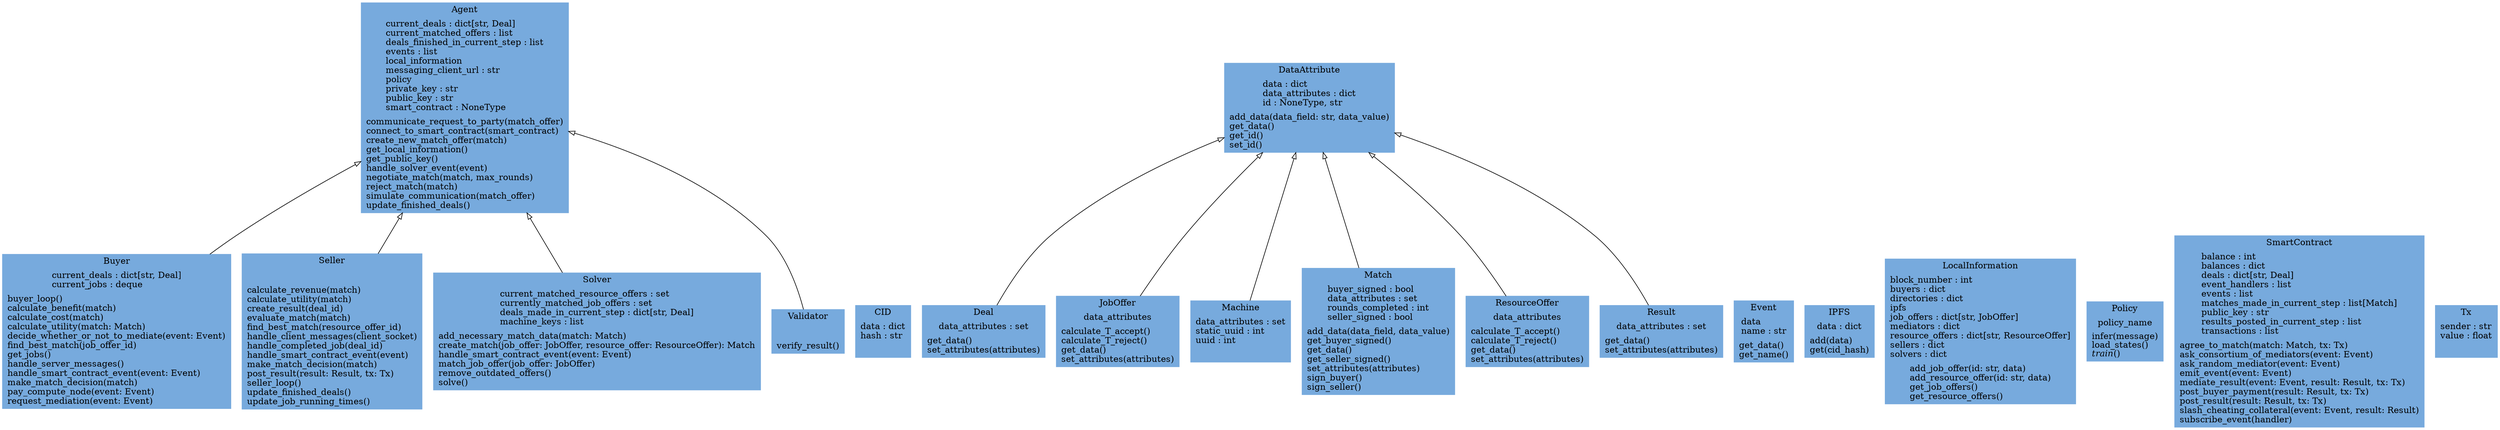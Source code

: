 digraph "classes_coophive" {
rankdir=BT
charset="utf-8"
"coophive.agent.Agent" [color="#77AADD", fontcolor="black", label=<{Agent|current_deals : dict[str, Deal]<br ALIGN="LEFT"/>current_matched_offers : list<br ALIGN="LEFT"/>deals_finished_in_current_step : list<br ALIGN="LEFT"/>events : list<br ALIGN="LEFT"/>local_information<br ALIGN="LEFT"/>messaging_client_url : str<br ALIGN="LEFT"/>policy<br ALIGN="LEFT"/>private_key : str<br ALIGN="LEFT"/>public_key : str<br ALIGN="LEFT"/>smart_contract : NoneType<br ALIGN="LEFT"/>|communicate_request_to_party(match_offer)<br ALIGN="LEFT"/>connect_to_smart_contract(smart_contract)<br ALIGN="LEFT"/>create_new_match_offer(match)<br ALIGN="LEFT"/>get_local_information()<br ALIGN="LEFT"/>get_public_key()<br ALIGN="LEFT"/>handle_solver_event(event)<br ALIGN="LEFT"/>negotiate_match(match, max_rounds)<br ALIGN="LEFT"/>reject_match(match)<br ALIGN="LEFT"/>simulate_communication(match_offer)<br ALIGN="LEFT"/>update_finished_deals()<br ALIGN="LEFT"/>}>, shape="record", style="filled"];
"coophive.buyer.Buyer" [color="#77AADD", fontcolor="black", label=<{Buyer|current_deals : dict[str, Deal]<br ALIGN="LEFT"/>current_jobs : deque<br ALIGN="LEFT"/>|buyer_loop()<br ALIGN="LEFT"/>calculate_benefit(match)<br ALIGN="LEFT"/>calculate_cost(match)<br ALIGN="LEFT"/>calculate_utility(match: Match)<br ALIGN="LEFT"/>decide_whether_or_not_to_mediate(event: Event)<br ALIGN="LEFT"/>find_best_match(job_offer_id)<br ALIGN="LEFT"/>get_jobs()<br ALIGN="LEFT"/>handle_server_messages()<br ALIGN="LEFT"/>handle_smart_contract_event(event: Event)<br ALIGN="LEFT"/>make_match_decision(match)<br ALIGN="LEFT"/>pay_compute_node(event: Event)<br ALIGN="LEFT"/>request_mediation(event: Event)<br ALIGN="LEFT"/>}>, shape="record", style="filled"];
"coophive.agent.CID" [color="#77AADD", fontcolor="black", label=<{CID|data : dict<br ALIGN="LEFT"/>hash : str<br ALIGN="LEFT"/>|}>, shape="record", style="filled"];
"coophive.data_attribute.DataAttribute" [color="#77AADD", fontcolor="black", label=<{DataAttribute|data : dict<br ALIGN="LEFT"/>data_attributes : dict<br ALIGN="LEFT"/>id : NoneType, str<br ALIGN="LEFT"/>|add_data(data_field: str, data_value)<br ALIGN="LEFT"/>get_data()<br ALIGN="LEFT"/>get_id()<br ALIGN="LEFT"/>set_id()<br ALIGN="LEFT"/>}>, shape="record", style="filled"];
"coophive.deal.Deal" [color="#77AADD", fontcolor="black", label=<{Deal|data_attributes : set<br ALIGN="LEFT"/>|get_data()<br ALIGN="LEFT"/>set_attributes(attributes)<br ALIGN="LEFT"/>}>, shape="record", style="filled"];
"coophive.event.Event" [color="#77AADD", fontcolor="black", label=<{Event|data<br ALIGN="LEFT"/>name : str<br ALIGN="LEFT"/>|get_data()<br ALIGN="LEFT"/>get_name()<br ALIGN="LEFT"/>}>, shape="record", style="filled"];
"coophive.agent.IPFS" [color="#77AADD", fontcolor="black", label=<{IPFS|data : dict<br ALIGN="LEFT"/>|add(data)<br ALIGN="LEFT"/>get(cid_hash)<br ALIGN="LEFT"/>}>, shape="record", style="filled"];
"coophive.job_offer.JobOffer" [color="#77AADD", fontcolor="black", label=<{JobOffer|data_attributes<br ALIGN="LEFT"/>|calculate_T_accept()<br ALIGN="LEFT"/>calculate_T_reject()<br ALIGN="LEFT"/>get_data()<br ALIGN="LEFT"/>set_attributes(attributes)<br ALIGN="LEFT"/>}>, shape="record", style="filled"];
"coophive.agent.LocalInformation" [color="#77AADD", fontcolor="black", label=<{LocalInformation|block_number : int<br ALIGN="LEFT"/>buyers : dict<br ALIGN="LEFT"/>directories : dict<br ALIGN="LEFT"/>ipfs<br ALIGN="LEFT"/>job_offers : dict[str, JobOffer]<br ALIGN="LEFT"/>mediators : dict<br ALIGN="LEFT"/>resource_offers : dict[str, ResourceOffer]<br ALIGN="LEFT"/>sellers : dict<br ALIGN="LEFT"/>solvers : dict<br ALIGN="LEFT"/>|add_job_offer(id: str, data)<br ALIGN="LEFT"/>add_resource_offer(id: str, data)<br ALIGN="LEFT"/>get_job_offers()<br ALIGN="LEFT"/>get_resource_offers()<br ALIGN="LEFT"/>}>, shape="record", style="filled"];
"coophive.machine.Machine" [color="#77AADD", fontcolor="black", label=<{Machine|data_attributes : set<br ALIGN="LEFT"/>static_uuid : int<br ALIGN="LEFT"/>uuid : int<br ALIGN="LEFT"/>|}>, shape="record", style="filled"];
"coophive.match.Match" [color="#77AADD", fontcolor="black", label=<{Match|buyer_signed : bool<br ALIGN="LEFT"/>data_attributes : set<br ALIGN="LEFT"/>rounds_completed : int<br ALIGN="LEFT"/>seller_signed : bool<br ALIGN="LEFT"/>|add_data(data_field, data_value)<br ALIGN="LEFT"/>get_buyer_signed()<br ALIGN="LEFT"/>get_data()<br ALIGN="LEFT"/>get_seller_signed()<br ALIGN="LEFT"/>set_attributes(attributes)<br ALIGN="LEFT"/>sign_buyer()<br ALIGN="LEFT"/>sign_seller()<br ALIGN="LEFT"/>}>, shape="record", style="filled"];
"coophive.policy.Policy" [color="#77AADD", fontcolor="black", label=<{Policy|policy_name<br ALIGN="LEFT"/>|infer(message)<br ALIGN="LEFT"/>load_states()<br ALIGN="LEFT"/><I>train</I>()<br ALIGN="LEFT"/>}>, shape="record", style="filled"];
"coophive.resource_offer.ResourceOffer" [color="#77AADD", fontcolor="black", label=<{ResourceOffer|data_attributes<br ALIGN="LEFT"/>|calculate_T_accept()<br ALIGN="LEFT"/>calculate_T_reject()<br ALIGN="LEFT"/>get_data()<br ALIGN="LEFT"/>set_attributes(attributes)<br ALIGN="LEFT"/>}>, shape="record", style="filled"];
"coophive.result.Result" [color="#77AADD", fontcolor="black", label=<{Result|data_attributes : set<br ALIGN="LEFT"/>|get_data()<br ALIGN="LEFT"/>set_attributes(attributes)<br ALIGN="LEFT"/>}>, shape="record", style="filled"];
"coophive.seller.Seller" [color="#77AADD", fontcolor="black", label=<{Seller|<br ALIGN="LEFT"/>|calculate_revenue(match)<br ALIGN="LEFT"/>calculate_utility(match)<br ALIGN="LEFT"/>create_result(deal_id)<br ALIGN="LEFT"/>evaluate_match(match)<br ALIGN="LEFT"/>find_best_match(resource_offer_id)<br ALIGN="LEFT"/>handle_client_messages(client_socket)<br ALIGN="LEFT"/>handle_completed_job(deal_id)<br ALIGN="LEFT"/>handle_smart_contract_event(event)<br ALIGN="LEFT"/>make_match_decision(match)<br ALIGN="LEFT"/>post_result(result: Result, tx: Tx)<br ALIGN="LEFT"/>seller_loop()<br ALIGN="LEFT"/>update_finished_deals()<br ALIGN="LEFT"/>update_job_running_times()<br ALIGN="LEFT"/>}>, shape="record", style="filled"];
"coophive.smart_contract.SmartContract" [color="#77AADD", fontcolor="black", label=<{SmartContract|balance : int<br ALIGN="LEFT"/>balances : dict<br ALIGN="LEFT"/>deals : dict[str, Deal]<br ALIGN="LEFT"/>event_handlers : list<br ALIGN="LEFT"/>events : list<br ALIGN="LEFT"/>matches_made_in_current_step : list[Match]<br ALIGN="LEFT"/>public_key : str<br ALIGN="LEFT"/>results_posted_in_current_step : list<br ALIGN="LEFT"/>transactions : list<br ALIGN="LEFT"/>|agree_to_match(match: Match, tx: Tx)<br ALIGN="LEFT"/>ask_consortium_of_mediators(event: Event)<br ALIGN="LEFT"/>ask_random_mediator(event: Event)<br ALIGN="LEFT"/>emit_event(event: Event)<br ALIGN="LEFT"/>mediate_result(event: Event, result: Result, tx: Tx)<br ALIGN="LEFT"/>post_buyer_payment(result: Result, tx: Tx)<br ALIGN="LEFT"/>post_result(result: Result, tx: Tx)<br ALIGN="LEFT"/>slash_cheating_collateral(event: Event, result: Result)<br ALIGN="LEFT"/>subscribe_event(handler)<br ALIGN="LEFT"/>}>, shape="record", style="filled"];
"coophive.solver.Solver" [color="#77AADD", fontcolor="black", label=<{Solver|current_matched_resource_offers : set<br ALIGN="LEFT"/>currently_matched_job_offers : set<br ALIGN="LEFT"/>deals_made_in_current_step : dict[str, Deal]<br ALIGN="LEFT"/>machine_keys : list<br ALIGN="LEFT"/>|add_necessary_match_data(match: Match)<br ALIGN="LEFT"/>create_match(job_offer: JobOffer, resource_offer: ResourceOffer): Match<br ALIGN="LEFT"/>handle_smart_contract_event(event: Event)<br ALIGN="LEFT"/>match_job_offer(job_offer: JobOffer)<br ALIGN="LEFT"/>remove_outdated_offers()<br ALIGN="LEFT"/>solve()<br ALIGN="LEFT"/>}>, shape="record", style="filled"];
"coophive.utils.Tx" [color="#77AADD", fontcolor="black", label=<{Tx|sender : str<br ALIGN="LEFT"/>value : float<br ALIGN="LEFT"/>|}>, shape="record", style="filled"];
"coophive.validator.Validator" [color="#77AADD", fontcolor="black", label=<{Validator|<br ALIGN="LEFT"/>|verify_result()<br ALIGN="LEFT"/>}>, shape="record", style="filled"];
"coophive.buyer.Buyer" -> "coophive.agent.Agent" [arrowhead="empty", arrowtail="none"];
"coophive.deal.Deal" -> "coophive.data_attribute.DataAttribute" [arrowhead="empty", arrowtail="none"];
"coophive.job_offer.JobOffer" -> "coophive.data_attribute.DataAttribute" [arrowhead="empty", arrowtail="none"];
"coophive.machine.Machine" -> "coophive.data_attribute.DataAttribute" [arrowhead="empty", arrowtail="none"];
"coophive.match.Match" -> "coophive.data_attribute.DataAttribute" [arrowhead="empty", arrowtail="none"];
"coophive.resource_offer.ResourceOffer" -> "coophive.data_attribute.DataAttribute" [arrowhead="empty", arrowtail="none"];
"coophive.result.Result" -> "coophive.data_attribute.DataAttribute" [arrowhead="empty", arrowtail="none"];
"coophive.seller.Seller" -> "coophive.agent.Agent" [arrowhead="empty", arrowtail="none"];
"coophive.solver.Solver" -> "coophive.agent.Agent" [arrowhead="empty", arrowtail="none"];
"coophive.validator.Validator" -> "coophive.agent.Agent" [arrowhead="empty", arrowtail="none"];
}

